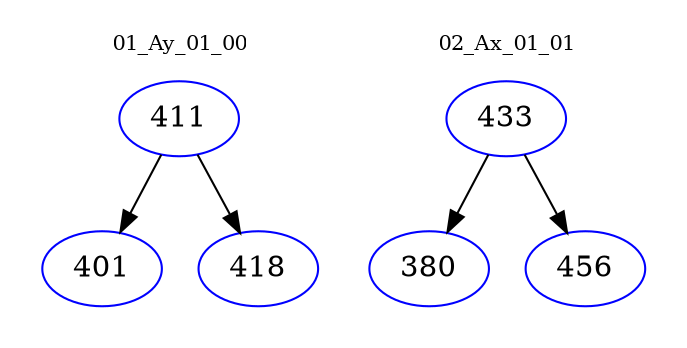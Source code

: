 digraph{
subgraph cluster_0 {
color = white
label = "01_Ay_01_00";
fontsize=10;
T0_411 [label="411", color="blue"]
T0_411 -> T0_401 [color="black"]
T0_401 [label="401", color="blue"]
T0_411 -> T0_418 [color="black"]
T0_418 [label="418", color="blue"]
}
subgraph cluster_1 {
color = white
label = "02_Ax_01_01";
fontsize=10;
T1_433 [label="433", color="blue"]
T1_433 -> T1_380 [color="black"]
T1_380 [label="380", color="blue"]
T1_433 -> T1_456 [color="black"]
T1_456 [label="456", color="blue"]
}
}
